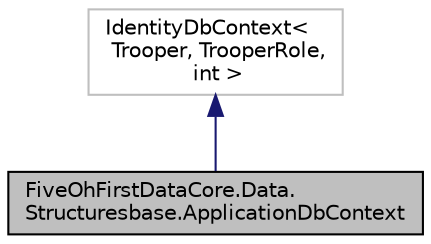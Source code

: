 digraph "FiveOhFirstDataCore.Data.Structuresbase.ApplicationDbContext"
{
 // LATEX_PDF_SIZE
  edge [fontname="Helvetica",fontsize="10",labelfontname="Helvetica",labelfontsize="10"];
  node [fontname="Helvetica",fontsize="10",shape=record];
  Node1 [label="FiveOhFirstDataCore.Data.\lStructuresbase.ApplicationDbContext",height=0.2,width=0.4,color="black", fillcolor="grey75", style="filled", fontcolor="black",tooltip=" "];
  Node2 -> Node1 [dir="back",color="midnightblue",fontsize="10",style="solid",fontname="Helvetica"];
  Node2 [label="IdentityDbContext\<\l Trooper, TrooperRole,\l int \>",height=0.2,width=0.4,color="grey75", fillcolor="white", style="filled",tooltip=" "];
}
